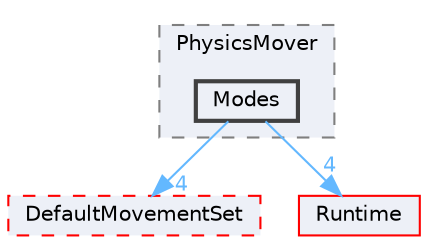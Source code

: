 digraph "Modes"
{
 // INTERACTIVE_SVG=YES
 // LATEX_PDF_SIZE
  bgcolor="transparent";
  edge [fontname=Helvetica,fontsize=10,labelfontname=Helvetica,labelfontsize=10];
  node [fontname=Helvetica,fontsize=10,shape=box,height=0.2,width=0.4];
  compound=true
  subgraph clusterdir_f87ef7b539510d5b377bc85e3a8eb5b6 {
    graph [ bgcolor="#edf0f7", pencolor="grey50", label="PhysicsMover", fontname=Helvetica,fontsize=10 style="filled,dashed", URL="dir_f87ef7b539510d5b377bc85e3a8eb5b6.html",tooltip=""]
  dir_835156207686e21df12d56e7c855e147 [label="Modes", fillcolor="#edf0f7", color="grey25", style="filled,bold", URL="dir_835156207686e21df12d56e7c855e147.html",tooltip=""];
  }
  dir_3f3fc8d7bf00e45fa5060924e162ed87 [label="DefaultMovementSet", fillcolor="#edf0f7", color="red", style="filled,dashed", URL="dir_3f3fc8d7bf00e45fa5060924e162ed87.html",tooltip=""];
  dir_7536b172fbd480bfd146a1b1acd6856b [label="Runtime", fillcolor="#edf0f7", color="red", style="filled", URL="dir_7536b172fbd480bfd146a1b1acd6856b.html",tooltip=""];
  dir_835156207686e21df12d56e7c855e147->dir_3f3fc8d7bf00e45fa5060924e162ed87 [headlabel="4", labeldistance=1.5 headhref="dir_000658_000305.html" href="dir_000658_000305.html" color="steelblue1" fontcolor="steelblue1"];
  dir_835156207686e21df12d56e7c855e147->dir_7536b172fbd480bfd146a1b1acd6856b [headlabel="4", labeldistance=1.5 headhref="dir_000658_000984.html" href="dir_000658_000984.html" color="steelblue1" fontcolor="steelblue1"];
}
